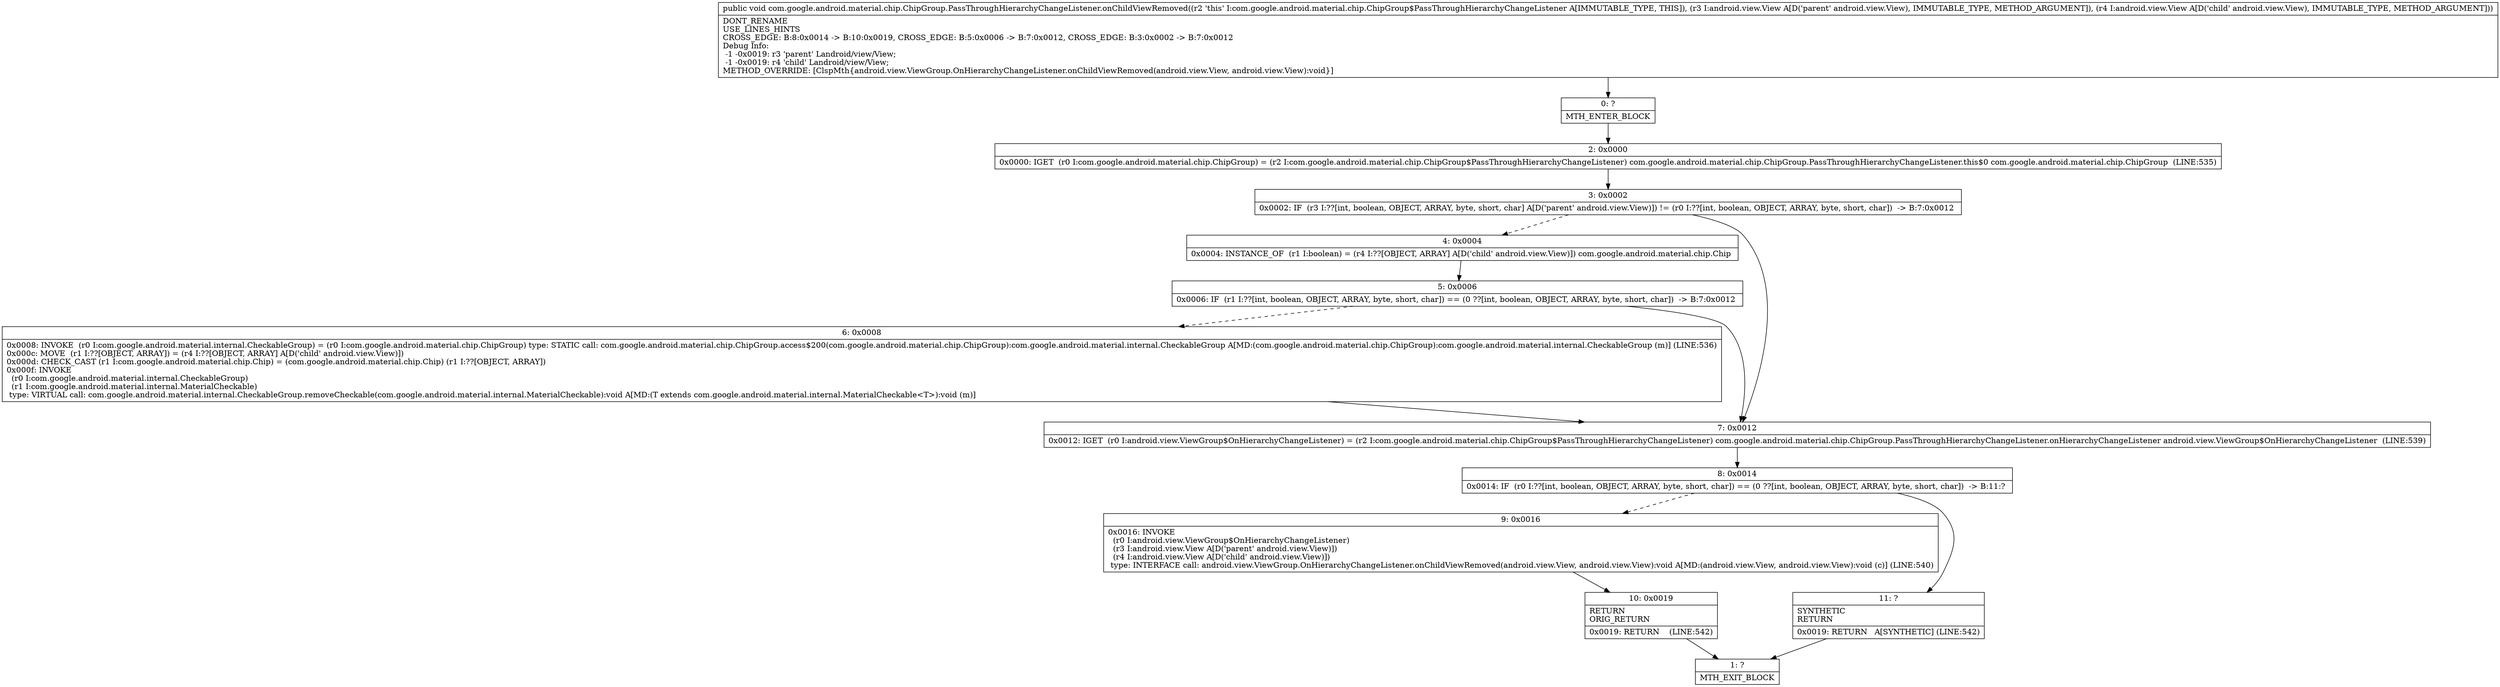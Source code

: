 digraph "CFG forcom.google.android.material.chip.ChipGroup.PassThroughHierarchyChangeListener.onChildViewRemoved(Landroid\/view\/View;Landroid\/view\/View;)V" {
Node_0 [shape=record,label="{0\:\ ?|MTH_ENTER_BLOCK\l}"];
Node_2 [shape=record,label="{2\:\ 0x0000|0x0000: IGET  (r0 I:com.google.android.material.chip.ChipGroup) = (r2 I:com.google.android.material.chip.ChipGroup$PassThroughHierarchyChangeListener) com.google.android.material.chip.ChipGroup.PassThroughHierarchyChangeListener.this$0 com.google.android.material.chip.ChipGroup  (LINE:535)\l}"];
Node_3 [shape=record,label="{3\:\ 0x0002|0x0002: IF  (r3 I:??[int, boolean, OBJECT, ARRAY, byte, short, char] A[D('parent' android.view.View)]) != (r0 I:??[int, boolean, OBJECT, ARRAY, byte, short, char])  \-\> B:7:0x0012 \l}"];
Node_4 [shape=record,label="{4\:\ 0x0004|0x0004: INSTANCE_OF  (r1 I:boolean) = (r4 I:??[OBJECT, ARRAY] A[D('child' android.view.View)]) com.google.android.material.chip.Chip \l}"];
Node_5 [shape=record,label="{5\:\ 0x0006|0x0006: IF  (r1 I:??[int, boolean, OBJECT, ARRAY, byte, short, char]) == (0 ??[int, boolean, OBJECT, ARRAY, byte, short, char])  \-\> B:7:0x0012 \l}"];
Node_6 [shape=record,label="{6\:\ 0x0008|0x0008: INVOKE  (r0 I:com.google.android.material.internal.CheckableGroup) = (r0 I:com.google.android.material.chip.ChipGroup) type: STATIC call: com.google.android.material.chip.ChipGroup.access$200(com.google.android.material.chip.ChipGroup):com.google.android.material.internal.CheckableGroup A[MD:(com.google.android.material.chip.ChipGroup):com.google.android.material.internal.CheckableGroup (m)] (LINE:536)\l0x000c: MOVE  (r1 I:??[OBJECT, ARRAY]) = (r4 I:??[OBJECT, ARRAY] A[D('child' android.view.View)]) \l0x000d: CHECK_CAST (r1 I:com.google.android.material.chip.Chip) = (com.google.android.material.chip.Chip) (r1 I:??[OBJECT, ARRAY]) \l0x000f: INVOKE  \l  (r0 I:com.google.android.material.internal.CheckableGroup)\l  (r1 I:com.google.android.material.internal.MaterialCheckable)\l type: VIRTUAL call: com.google.android.material.internal.CheckableGroup.removeCheckable(com.google.android.material.internal.MaterialCheckable):void A[MD:(T extends com.google.android.material.internal.MaterialCheckable\<T\>):void (m)]\l}"];
Node_7 [shape=record,label="{7\:\ 0x0012|0x0012: IGET  (r0 I:android.view.ViewGroup$OnHierarchyChangeListener) = (r2 I:com.google.android.material.chip.ChipGroup$PassThroughHierarchyChangeListener) com.google.android.material.chip.ChipGroup.PassThroughHierarchyChangeListener.onHierarchyChangeListener android.view.ViewGroup$OnHierarchyChangeListener  (LINE:539)\l}"];
Node_8 [shape=record,label="{8\:\ 0x0014|0x0014: IF  (r0 I:??[int, boolean, OBJECT, ARRAY, byte, short, char]) == (0 ??[int, boolean, OBJECT, ARRAY, byte, short, char])  \-\> B:11:? \l}"];
Node_9 [shape=record,label="{9\:\ 0x0016|0x0016: INVOKE  \l  (r0 I:android.view.ViewGroup$OnHierarchyChangeListener)\l  (r3 I:android.view.View A[D('parent' android.view.View)])\l  (r4 I:android.view.View A[D('child' android.view.View)])\l type: INTERFACE call: android.view.ViewGroup.OnHierarchyChangeListener.onChildViewRemoved(android.view.View, android.view.View):void A[MD:(android.view.View, android.view.View):void (c)] (LINE:540)\l}"];
Node_10 [shape=record,label="{10\:\ 0x0019|RETURN\lORIG_RETURN\l|0x0019: RETURN    (LINE:542)\l}"];
Node_1 [shape=record,label="{1\:\ ?|MTH_EXIT_BLOCK\l}"];
Node_11 [shape=record,label="{11\:\ ?|SYNTHETIC\lRETURN\l|0x0019: RETURN   A[SYNTHETIC] (LINE:542)\l}"];
MethodNode[shape=record,label="{public void com.google.android.material.chip.ChipGroup.PassThroughHierarchyChangeListener.onChildViewRemoved((r2 'this' I:com.google.android.material.chip.ChipGroup$PassThroughHierarchyChangeListener A[IMMUTABLE_TYPE, THIS]), (r3 I:android.view.View A[D('parent' android.view.View), IMMUTABLE_TYPE, METHOD_ARGUMENT]), (r4 I:android.view.View A[D('child' android.view.View), IMMUTABLE_TYPE, METHOD_ARGUMENT]))  | DONT_RENAME\lUSE_LINES_HINTS\lCROSS_EDGE: B:8:0x0014 \-\> B:10:0x0019, CROSS_EDGE: B:5:0x0006 \-\> B:7:0x0012, CROSS_EDGE: B:3:0x0002 \-\> B:7:0x0012\lDebug Info:\l  \-1 \-0x0019: r3 'parent' Landroid\/view\/View;\l  \-1 \-0x0019: r4 'child' Landroid\/view\/View;\lMETHOD_OVERRIDE: [ClspMth\{android.view.ViewGroup.OnHierarchyChangeListener.onChildViewRemoved(android.view.View, android.view.View):void\}]\l}"];
MethodNode -> Node_0;Node_0 -> Node_2;
Node_2 -> Node_3;
Node_3 -> Node_4[style=dashed];
Node_3 -> Node_7;
Node_4 -> Node_5;
Node_5 -> Node_6[style=dashed];
Node_5 -> Node_7;
Node_6 -> Node_7;
Node_7 -> Node_8;
Node_8 -> Node_9[style=dashed];
Node_8 -> Node_11;
Node_9 -> Node_10;
Node_10 -> Node_1;
Node_11 -> Node_1;
}


